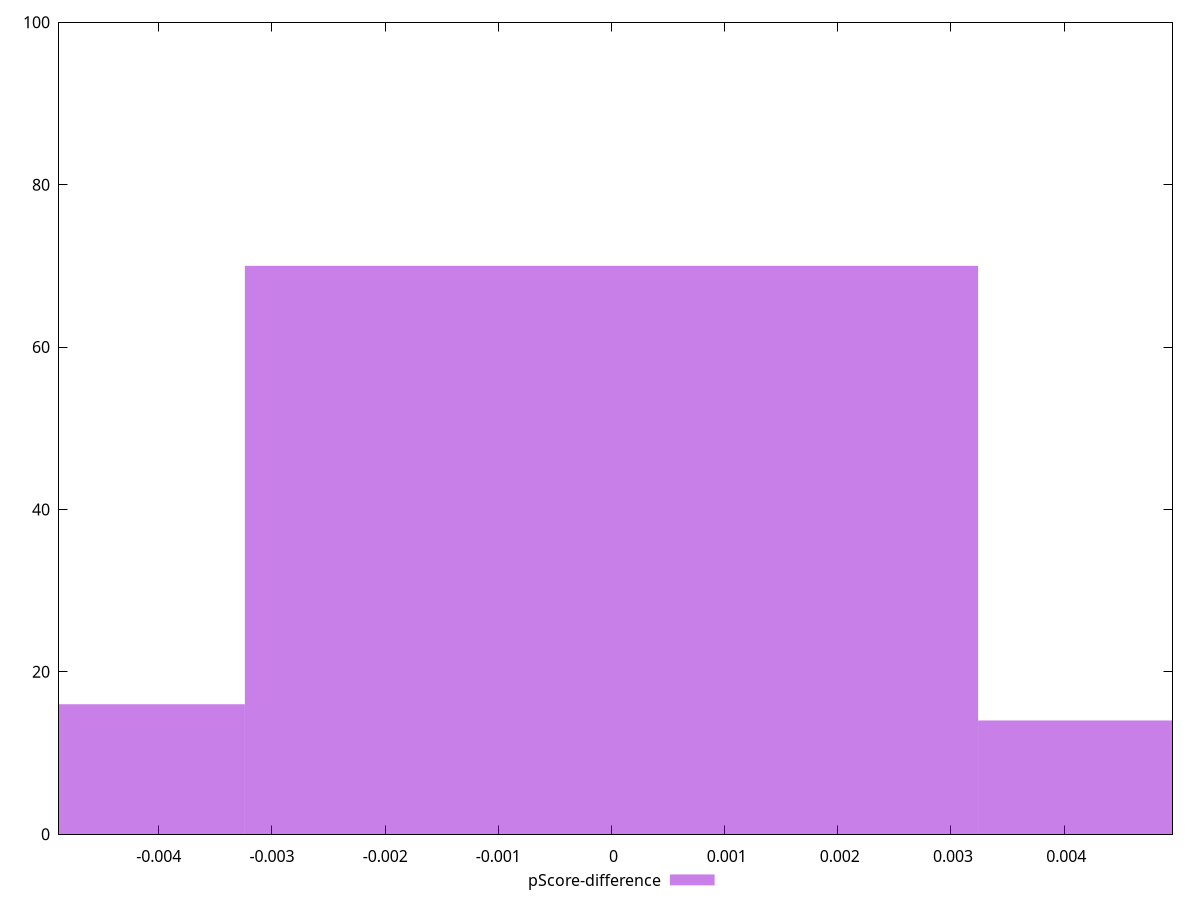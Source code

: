 reset

$pScoreDifference <<EOF
0.006478916168845407 14
0 70
-0.006478916168845407 16
EOF

set key outside below
set boxwidth 0.006478916168845407
set xrange [-0.0048815926570418:0.004957106674999712]
set yrange [0:100]
set trange [0:100]
set style fill transparent solid 0.5 noborder
set terminal svg size 640, 490 enhanced background rgb 'white'
set output "report_00013_2021-02-09T12-04-24.940Z/mainthread-work-breakdown/samples/pages/pScore-difference/histogram.svg"

plot $pScoreDifference title "pScore-difference" with boxes

reset

